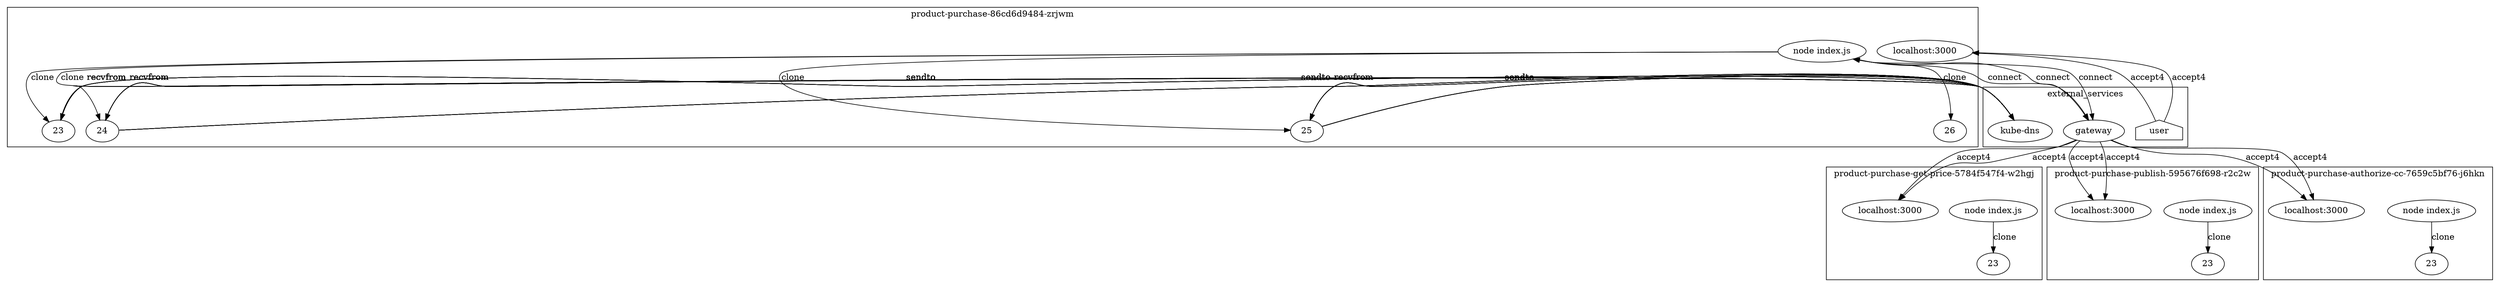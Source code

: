 digraph G {
	subgraph "cluster_ product-purchase-get-price-5784f547f4-w2hgj " {
		label=" product-purchase-get-price-5784f547f4-w2hgj "
		54445 [label="node index.js"]
		54445 -> 54548 [label=clone]
		"product-purchase-get-price_localhost_3000" [label="localhost:3000"]
		"product-purchase-get-price_localhost_3000" [label="localhost:3000"]
		54548 [label=23]
	}
	subgraph "cluster_ product-purchase-publish-595676f698-r2c2w " {
		label=" product-purchase-publish-595676f698-r2c2w "
		55173 [label="node index.js"]
		55173 -> 55343 [label=clone]
		"product-purchase-publish_localhost_3000" [label="localhost:3000"]
		"product-purchase-publish_localhost_3000" [label="localhost:3000"]
		55343 [label=23]
	}
	subgraph "cluster_ product-purchase-authorize-cc-7659c5bf76-j6hkn " {
		label=" product-purchase-authorize-cc-7659c5bf76-j6hkn "
		56125 [label="node index.js"]
		56125 -> 56230 [label=clone]
		"product-purchase-authorize-cc_localhost_3000" [label="localhost:3000"]
		"product-purchase-authorize-cc_localhost_3000" [label="localhost:3000"]
		56230 [label=23]
	}
	subgraph "cluster_ product-purchase-86cd6d9484-zrjwm " {
		label=" product-purchase-86cd6d9484-zrjwm "
		57413 [label="node index.js"]
		"product-purchase_localhost_3000" [label="localhost:3000"]
		"product-purchase_localhost_3000" [label="localhost:3000"]
		57413 -> 58871 [label=clone]
		57413 -> 58878 [label=clone]
		57413 -> 58883 [label=clone]
		57413 -> 58890 [label=clone]
		58871 [label=23]
		58878 [label=24]
		58883 [label=25]
		58890 [label=26]
	}
	subgraph cluster_services {
		label=external_services
		user [shape=house]
		"10.107.89.58_8080" -> "product-purchase-get-price_localhost_3000" [label=accept4]
		"10.107.89.58_8080" -> "product-purchase-get-price_localhost_3000" [label=accept4]
		"10.107.89.58_8080" -> "product-purchase-publish_localhost_3000" [label=accept4]
		"10.107.89.58_8080" -> "product-purchase-publish_localhost_3000" [label=accept4]
		"10.107.89.58_8080" -> "product-purchase-authorize-cc_localhost_3000" [label=accept4]
		"10.107.89.58_8080" -> "product-purchase-authorize-cc_localhost_3000" [label=accept4]
		user -> "product-purchase_localhost_3000" [label=accept4]
		user -> "product-purchase_localhost_3000" [label=accept4]
		"10.107.89.58_8080" [label=gateway]
		57413 -> "10.107.89.58_8080" [label=connect dir=both]
		"10.107.89.58_8080" [label=gateway]
		57413 -> "10.107.89.58_8080" [label=connect dir=both]
		"10.107.89.58_8080" [label=gateway]
		57413 -> "10.107.89.58_8080" [label=connect dir=both]
		"10.96.0.10_53" [label="kube-dns"]
		58871 -> "10.96.0.10_53" [label=sendto]
		"10.96.0.10_53" [label="kube-dns"]
		58871 -> "10.96.0.10_53" [label=sendto]
		"10.96.0.10_53" [label="kube-dns"]
		"10.96.0.10_53" -> 58871 [label=recvfrom]
		"10.96.0.10_53" [label="kube-dns"]
		"10.96.0.10_53" -> 58871 [label=recvfrom]
		"10.96.0.10_53" [label="kube-dns"]
		58871 -> "10.96.0.10_53" [label=sendto]
		"10.96.0.10_53" [label="kube-dns"]
		58871 -> "10.96.0.10_53" [label=sendto]
		"10.96.0.10_53" [label="kube-dns"]
		"10.96.0.10_53" -> 58871 [label=recvfrom]
		"10.96.0.10_53" [label="kube-dns"]
		"10.96.0.10_53" -> 58871 [label=recvfrom]
		"10.96.0.10_53" [label="kube-dns"]
		58871 -> "10.96.0.10_53" [label=sendto]
		"10.96.0.10_53" [label="kube-dns"]
		58871 -> "10.96.0.10_53" [label=sendto]
		"10.96.0.10_53" [label="kube-dns"]
		"10.96.0.10_53" -> 58871 [label=recvfrom]
		"10.96.0.10_53" [label="kube-dns"]
		"10.96.0.10_53" -> 58871 [label=recvfrom]
		"10.96.0.10_53" [label="kube-dns"]
		58871 -> "10.96.0.10_53" [label=sendto]
		"10.96.0.10_53" [label="kube-dns"]
		58871 -> "10.96.0.10_53" [label=sendto]
		"10.96.0.10_53" [label="kube-dns"]
		"10.96.0.10_53" -> 58871 [label=recvfrom]
		"10.96.0.10_53" [label="kube-dns"]
		"10.96.0.10_53" -> 58871 [label=recvfrom]
		"10.96.0.10_53" [label="kube-dns"]
		58878 -> "10.96.0.10_53" [label=sendto]
		"10.96.0.10_53" [label="kube-dns"]
		58878 -> "10.96.0.10_53" [label=sendto]
		"10.96.0.10_53" [label="kube-dns"]
		"10.96.0.10_53" -> 58878 [label=recvfrom]
		"10.96.0.10_53" [label="kube-dns"]
		"10.96.0.10_53" -> 58878 [label=recvfrom]
		"10.96.0.10_53" [label="kube-dns"]
		58878 -> "10.96.0.10_53" [label=sendto]
		"10.96.0.10_53" [label="kube-dns"]
		58878 -> "10.96.0.10_53" [label=sendto]
		"10.96.0.10_53" [label="kube-dns"]
		"10.96.0.10_53" -> 58878 [label=recvfrom]
		"10.96.0.10_53" [label="kube-dns"]
		"10.96.0.10_53" -> 58878 [label=recvfrom]
		"10.96.0.10_53" [label="kube-dns"]
		58878 -> "10.96.0.10_53" [label=sendto]
		"10.96.0.10_53" [label="kube-dns"]
		58878 -> "10.96.0.10_53" [label=sendto]
		"10.96.0.10_53" [label="kube-dns"]
		"10.96.0.10_53" -> 58878 [label=recvfrom]
		"10.96.0.10_53" [label="kube-dns"]
		"10.96.0.10_53" -> 58878 [label=recvfrom]
		"10.96.0.10_53" [label="kube-dns"]
		58878 -> "10.96.0.10_53" [label=sendto]
		"10.96.0.10_53" [label="kube-dns"]
		58878 -> "10.96.0.10_53" [label=sendto]
		"10.96.0.10_53" [label="kube-dns"]
		"10.96.0.10_53" -> 58878 [label=recvfrom]
		"10.96.0.10_53" [label="kube-dns"]
		"10.96.0.10_53" -> 58878 [label=recvfrom]
		"10.96.0.10_53" [label="kube-dns"]
		58883 -> "10.96.0.10_53" [label=sendto]
		"10.96.0.10_53" [label="kube-dns"]
		58883 -> "10.96.0.10_53" [label=sendto]
		"10.96.0.10_53" [label="kube-dns"]
		"10.96.0.10_53" -> 58883 [label=recvfrom]
		"10.96.0.10_53" [label="kube-dns"]
		"10.96.0.10_53" -> 58883 [label=recvfrom]
		"10.96.0.10_53" [label="kube-dns"]
		58883 -> "10.96.0.10_53" [label=sendto]
		"10.96.0.10_53" [label="kube-dns"]
		58883 -> "10.96.0.10_53" [label=sendto]
		"10.96.0.10_53" [label="kube-dns"]
		"10.96.0.10_53" -> 58883 [label=recvfrom]
		"10.96.0.10_53" [label="kube-dns"]
		"10.96.0.10_53" -> 58883 [label=recvfrom]
		"10.96.0.10_53" [label="kube-dns"]
		58883 -> "10.96.0.10_53" [label=sendto]
		"10.96.0.10_53" [label="kube-dns"]
		58883 -> "10.96.0.10_53" [label=sendto]
		"10.96.0.10_53" [label="kube-dns"]
		"10.96.0.10_53" -> 58883 [label=recvfrom]
		"10.96.0.10_53" [label="kube-dns"]
		"10.96.0.10_53" -> 58883 [label=recvfrom]
		"10.96.0.10_53" [label="kube-dns"]
		58883 -> "10.96.0.10_53" [label=sendto]
		"10.96.0.10_53" [label="kube-dns"]
		58883 -> "10.96.0.10_53" [label=sendto]
		"10.96.0.10_53" [label="kube-dns"]
		"10.96.0.10_53" -> 58883 [label=recvfrom]
		"10.96.0.10_53" [label="kube-dns"]
		"10.96.0.10_53" -> 58883 [label=recvfrom]
	}
}
